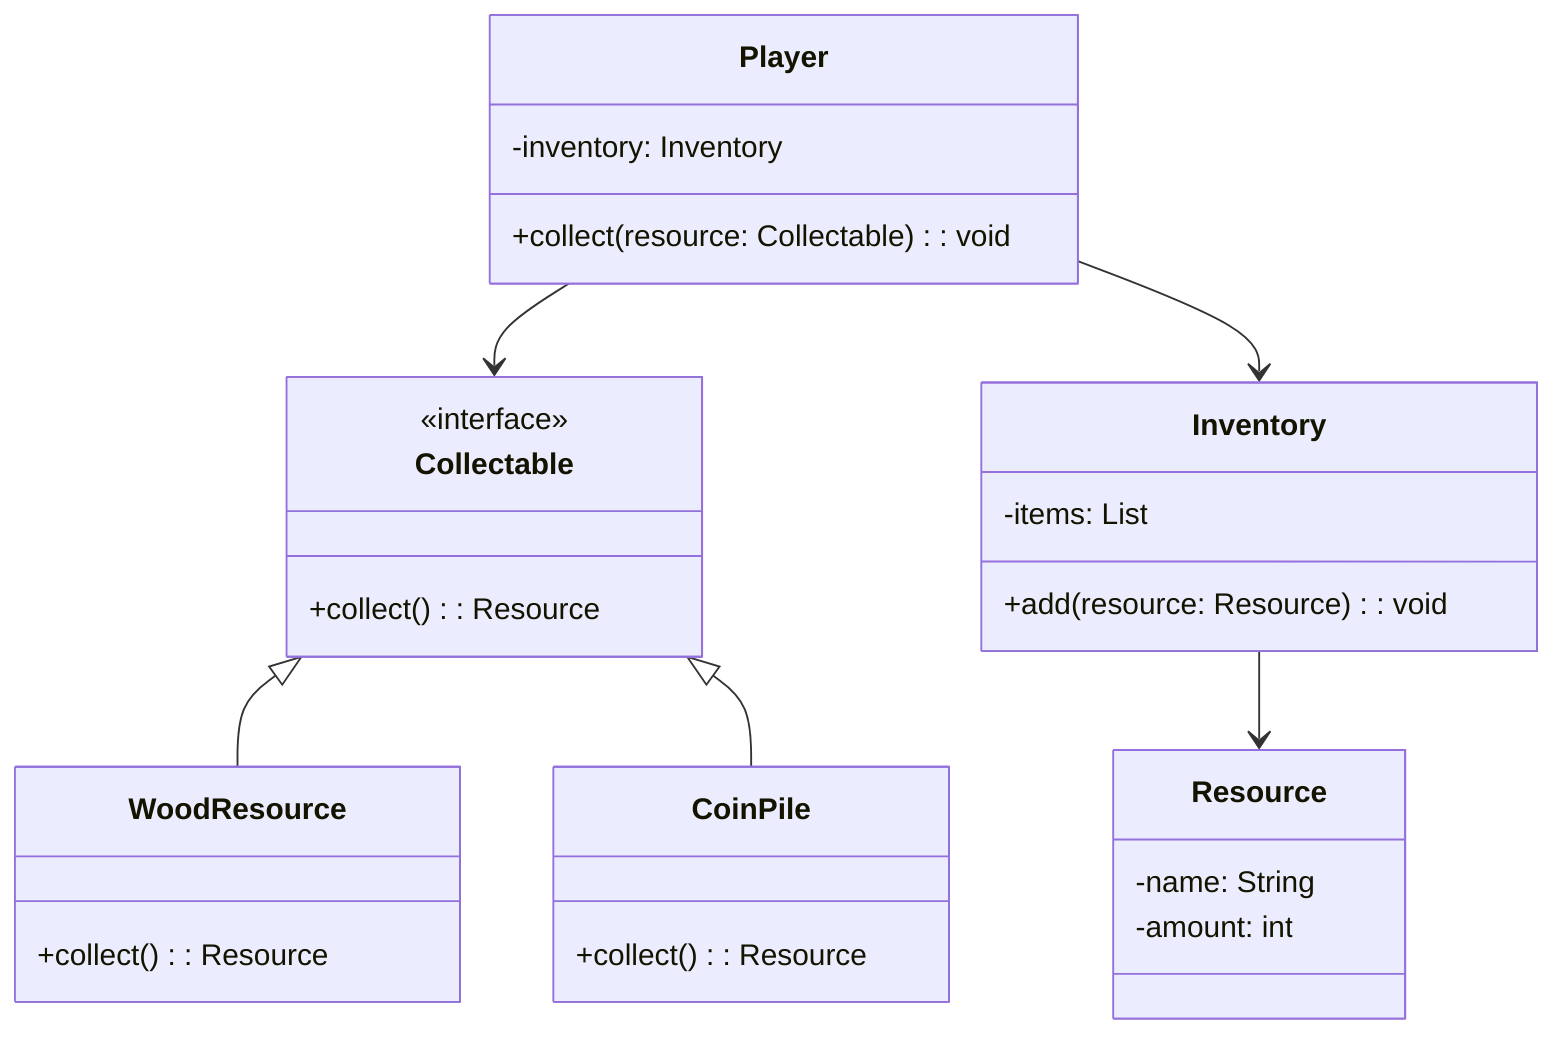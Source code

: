 classDiagram
    class Player {
        -inventory: Inventory
        +collect(resource: Collectable): void
    }

    class Collectable {
        <<interface>>
        +collect(): Resource
    }

    class WoodResource {
        +collect(): Resource
    }

    class CoinPile {
        +collect(): Resource
    }

    class Inventory {
        -items: List<Resource>
        +add(resource: Resource): void
    }

    class Resource {
        -name: String
        -amount: int
    }

    Player --> Collectable
    Collectable <|-- WoodResource
    Collectable <|-- CoinPile
    Player --> Inventory
    Inventory --> Resource